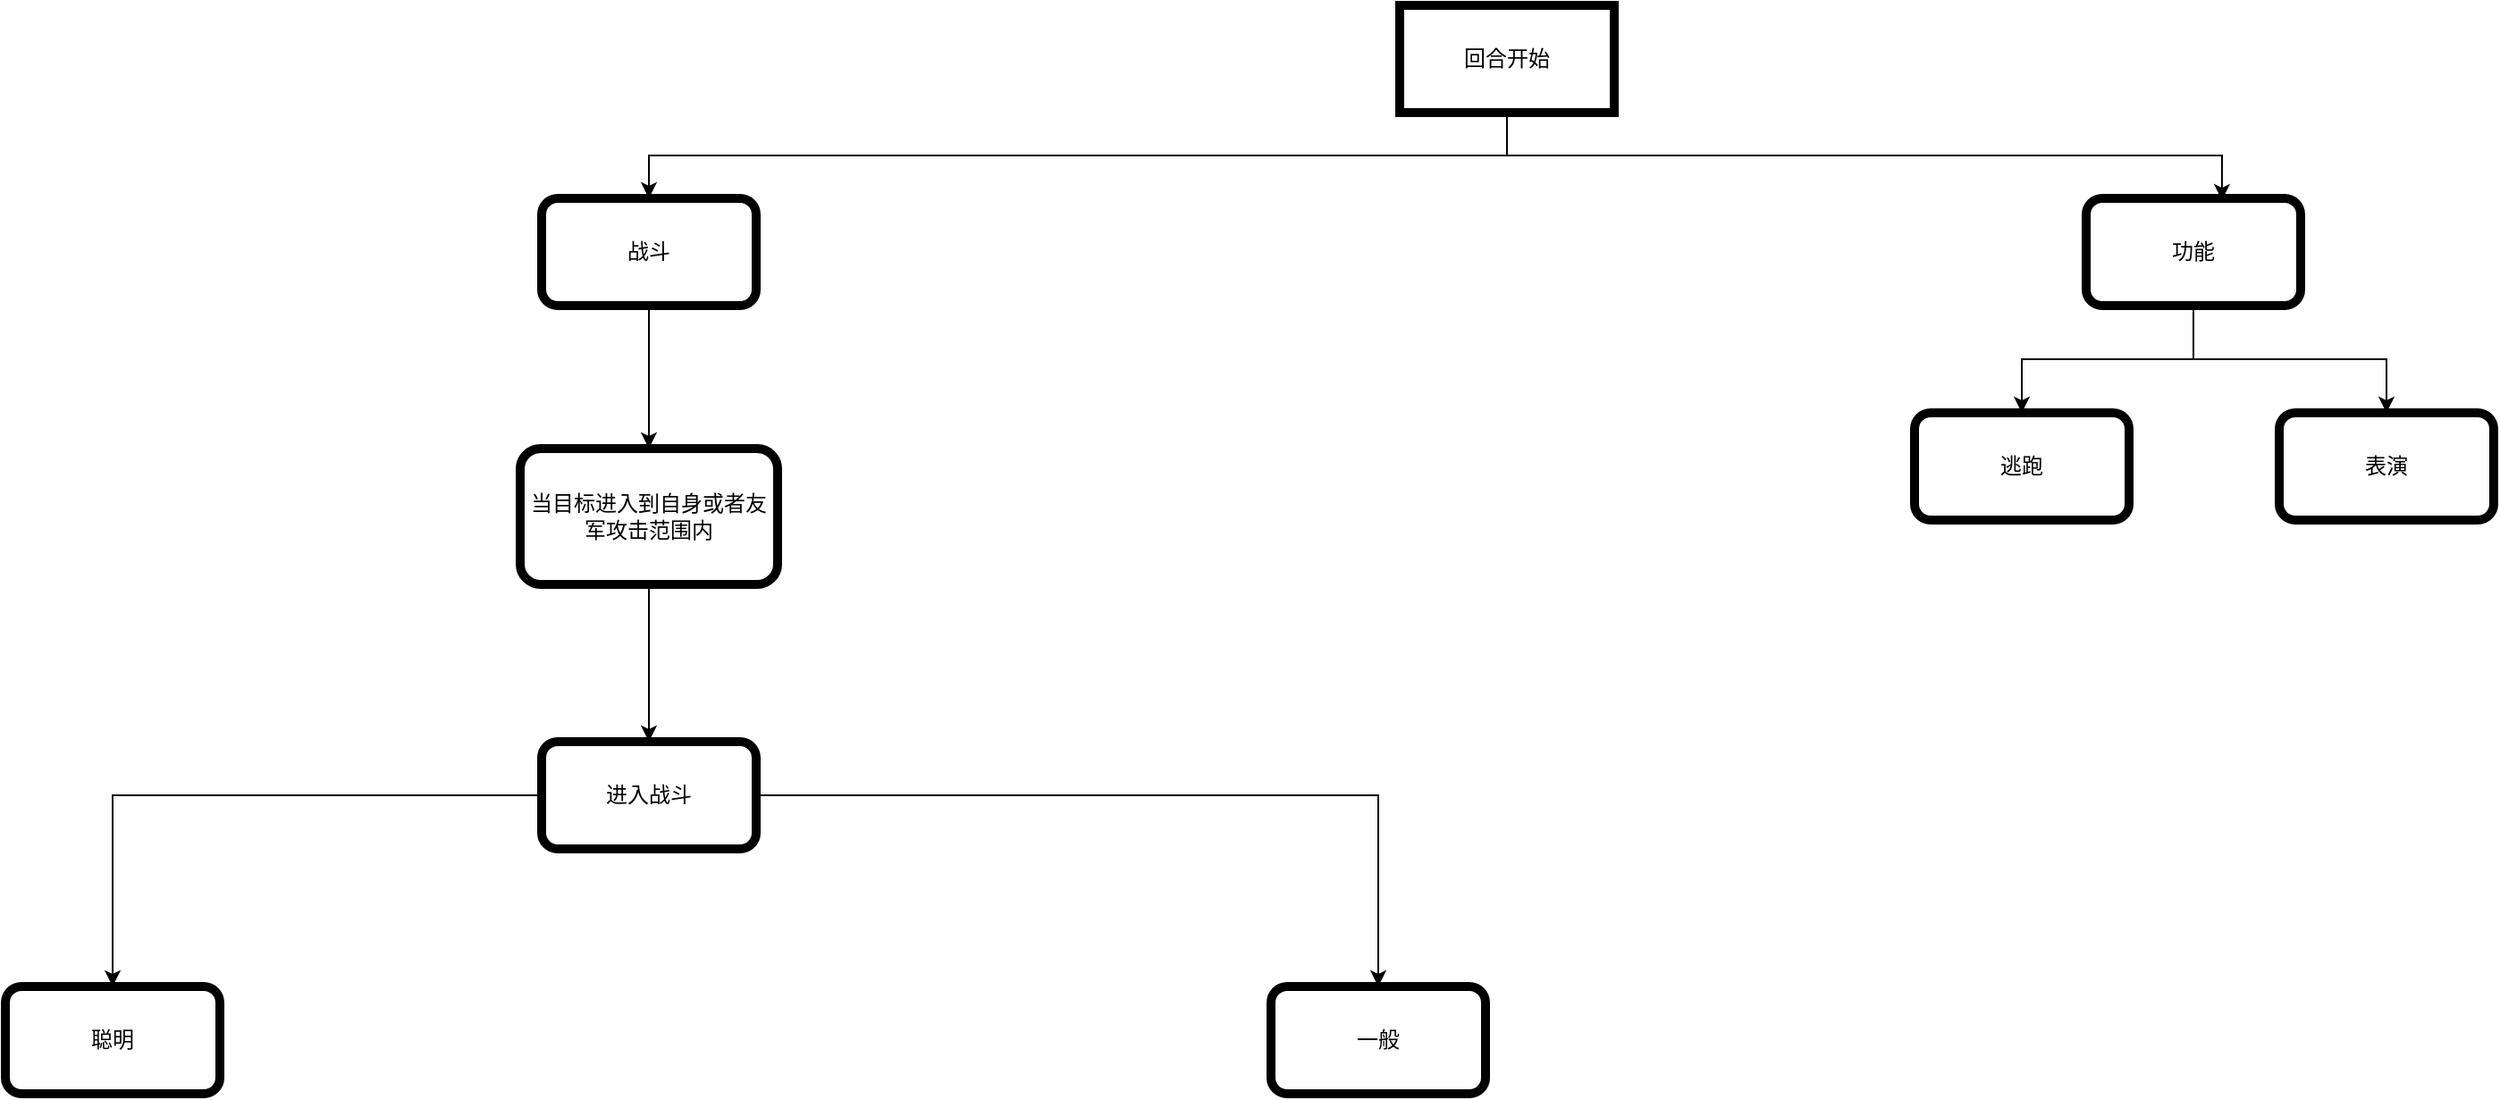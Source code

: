 <mxfile version="15.0.6" type="github"><diagram id="pXMWOtE3sICo_lijbzG-" name="Page-1"><mxGraphModel dx="3197" dy="1323" grid="1" gridSize="12" guides="1" tooltips="1" connect="1" arrows="1" fold="1" page="1" pageScale="1" pageWidth="827" pageHeight="1169" math="0" shadow="0"><root><mxCell id="0"/><mxCell id="1" parent="0"/><mxCell id="LSy2s_8_X8NUVeBGEPmz-31" style="edgeStyle=orthogonalEdgeStyle;rounded=0;orthogonalLoop=1;jettySize=auto;html=1;exitX=0.5;exitY=1;exitDx=0;exitDy=0;" edge="1" parent="1" source="LSy2s_8_X8NUVeBGEPmz-9" target="LSy2s_8_X8NUVeBGEPmz-19"><mxGeometry relative="1" as="geometry"/></mxCell><mxCell id="LSy2s_8_X8NUVeBGEPmz-32" style="edgeStyle=orthogonalEdgeStyle;rounded=0;orthogonalLoop=1;jettySize=auto;html=1;exitX=0.5;exitY=1;exitDx=0;exitDy=0;entryX=0.633;entryY=0.017;entryDx=0;entryDy=0;entryPerimeter=0;" edge="1" parent="1" source="LSy2s_8_X8NUVeBGEPmz-9" target="LSy2s_8_X8NUVeBGEPmz-20"><mxGeometry relative="1" as="geometry"/></mxCell><mxCell id="LSy2s_8_X8NUVeBGEPmz-9" value="回合开始" style="rounded=0;whiteSpace=wrap;html=1;strokeWidth=5;" vertex="1" parent="1"><mxGeometry x="648" y="36" width="120" height="60" as="geometry"/></mxCell><mxCell id="LSy2s_8_X8NUVeBGEPmz-22" value="" style="edgeStyle=orthogonalEdgeStyle;rounded=0;orthogonalLoop=1;jettySize=auto;html=1;" edge="1" parent="1" source="LSy2s_8_X8NUVeBGEPmz-19" target="LSy2s_8_X8NUVeBGEPmz-21"><mxGeometry relative="1" as="geometry"/></mxCell><mxCell id="LSy2s_8_X8NUVeBGEPmz-19" value="战斗" style="rounded=1;whiteSpace=wrap;html=1;strokeWidth=5;" vertex="1" parent="1"><mxGeometry x="168" y="144" width="120" height="60" as="geometry"/></mxCell><mxCell id="LSy2s_8_X8NUVeBGEPmz-34" value="" style="edgeStyle=orthogonalEdgeStyle;rounded=0;orthogonalLoop=1;jettySize=auto;html=1;" edge="1" parent="1" source="LSy2s_8_X8NUVeBGEPmz-20" target="LSy2s_8_X8NUVeBGEPmz-33"><mxGeometry relative="1" as="geometry"/></mxCell><mxCell id="LSy2s_8_X8NUVeBGEPmz-36" value="" style="edgeStyle=orthogonalEdgeStyle;rounded=0;orthogonalLoop=1;jettySize=auto;html=1;" edge="1" parent="1" source="LSy2s_8_X8NUVeBGEPmz-20" target="LSy2s_8_X8NUVeBGEPmz-35"><mxGeometry relative="1" as="geometry"/></mxCell><mxCell id="LSy2s_8_X8NUVeBGEPmz-20" value="功能" style="rounded=1;whiteSpace=wrap;html=1;strokeWidth=5;" vertex="1" parent="1"><mxGeometry x="1032" y="144" width="120" height="60" as="geometry"/></mxCell><mxCell id="LSy2s_8_X8NUVeBGEPmz-26" value="" style="edgeStyle=orthogonalEdgeStyle;rounded=0;orthogonalLoop=1;jettySize=auto;html=1;" edge="1" parent="1" source="LSy2s_8_X8NUVeBGEPmz-21" target="LSy2s_8_X8NUVeBGEPmz-25"><mxGeometry relative="1" as="geometry"/></mxCell><mxCell id="LSy2s_8_X8NUVeBGEPmz-21" value="当目标进入到自身或者友军攻击范围内" style="whiteSpace=wrap;html=1;rounded=1;strokeWidth=5;" vertex="1" parent="1"><mxGeometry x="156" y="284" width="144" height="76" as="geometry"/></mxCell><mxCell id="LSy2s_8_X8NUVeBGEPmz-28" value="" style="edgeStyle=orthogonalEdgeStyle;rounded=0;orthogonalLoop=1;jettySize=auto;html=1;" edge="1" parent="1" source="LSy2s_8_X8NUVeBGEPmz-25" target="LSy2s_8_X8NUVeBGEPmz-27"><mxGeometry relative="1" as="geometry"/></mxCell><mxCell id="LSy2s_8_X8NUVeBGEPmz-30" value="" style="edgeStyle=orthogonalEdgeStyle;rounded=0;orthogonalLoop=1;jettySize=auto;html=1;" edge="1" parent="1" source="LSy2s_8_X8NUVeBGEPmz-25" target="LSy2s_8_X8NUVeBGEPmz-29"><mxGeometry relative="1" as="geometry"/></mxCell><mxCell id="LSy2s_8_X8NUVeBGEPmz-25" value="进入战斗" style="whiteSpace=wrap;html=1;rounded=1;strokeWidth=5;" vertex="1" parent="1"><mxGeometry x="168" y="448" width="120" height="60" as="geometry"/></mxCell><mxCell id="LSy2s_8_X8NUVeBGEPmz-27" value="聪明" style="whiteSpace=wrap;html=1;rounded=1;strokeWidth=5;" vertex="1" parent="1"><mxGeometry x="-132" y="585" width="120" height="60" as="geometry"/></mxCell><mxCell id="LSy2s_8_X8NUVeBGEPmz-29" value="一般" style="whiteSpace=wrap;html=1;rounded=1;strokeWidth=5;" vertex="1" parent="1"><mxGeometry x="576" y="585" width="120" height="60" as="geometry"/></mxCell><mxCell id="LSy2s_8_X8NUVeBGEPmz-33" value="逃跑" style="whiteSpace=wrap;html=1;rounded=1;strokeWidth=5;" vertex="1" parent="1"><mxGeometry x="936" y="264" width="120" height="60" as="geometry"/></mxCell><mxCell id="LSy2s_8_X8NUVeBGEPmz-35" value="表演" style="whiteSpace=wrap;html=1;rounded=1;strokeWidth=5;" vertex="1" parent="1"><mxGeometry x="1140" y="264" width="120" height="60" as="geometry"/></mxCell></root></mxGraphModel></diagram></mxfile>